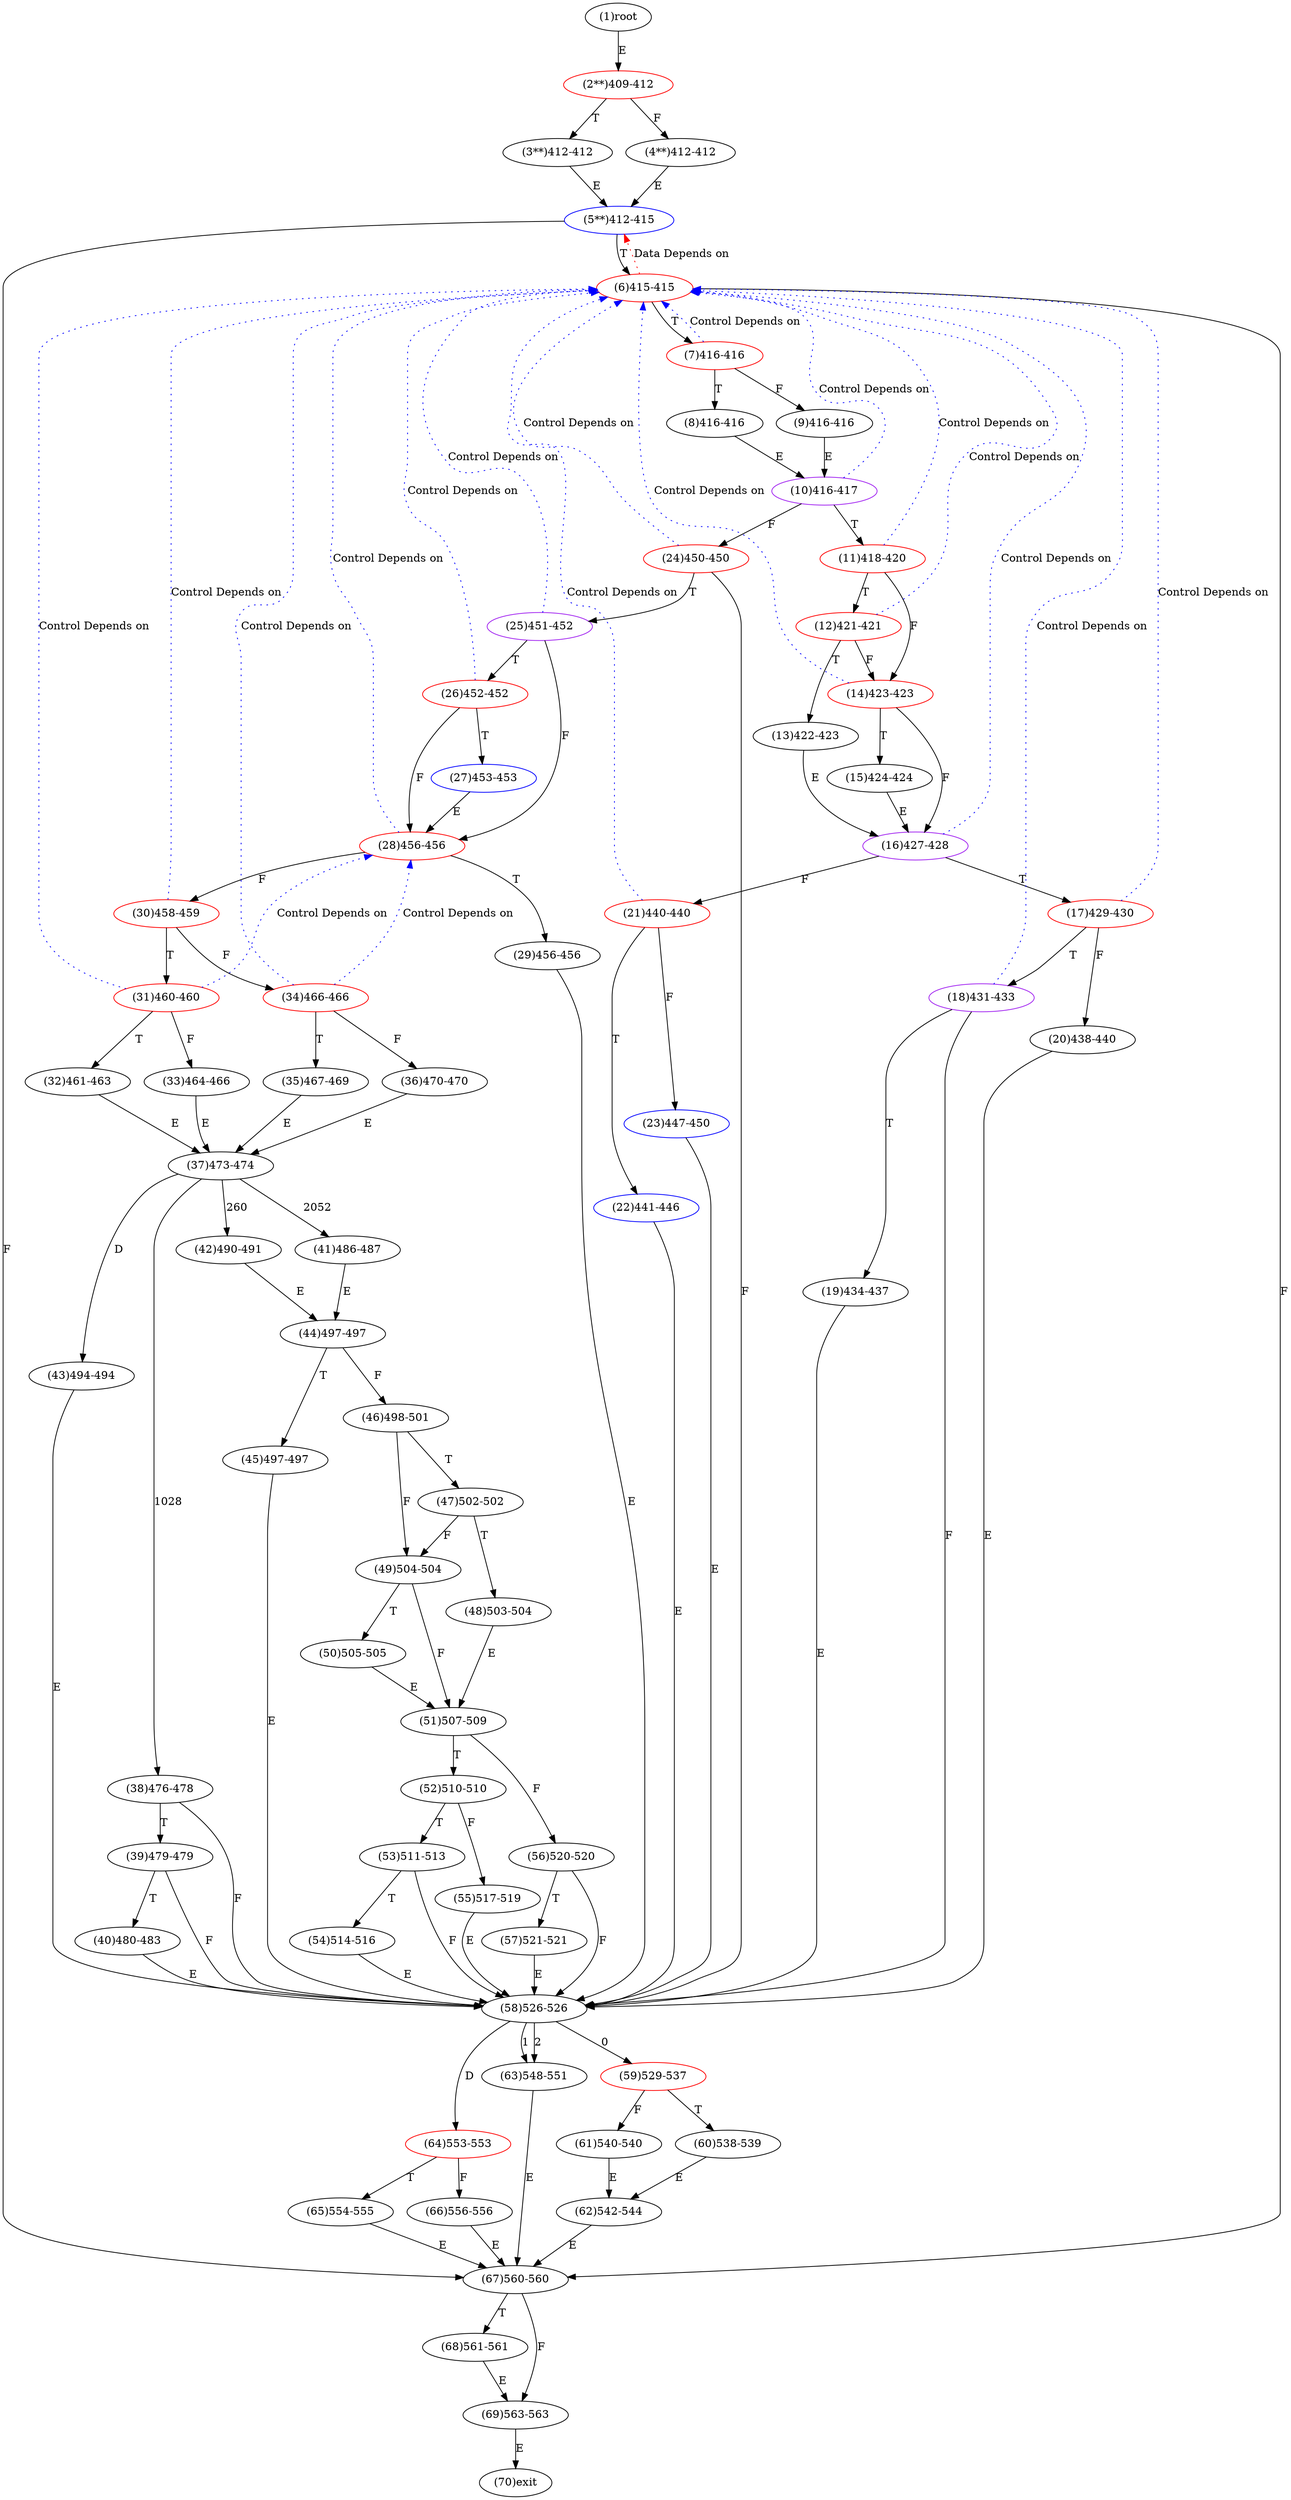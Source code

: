 digraph "" { 
1[ label="(1)root"];
2[ label="(2**)409-412",color=red];
3[ label="(3**)412-412"];
4[ label="(4**)412-412"];
5[ label="(5**)412-415",color=blue];
6[ label="(6)415-415",color=red];
7[ label="(7)416-416",color=red];
8[ label="(8)416-416"];
9[ label="(9)416-416"];
10[ label="(10)416-417",color=purple];
11[ label="(11)418-420",color=red];
12[ label="(12)421-421",color=red];
13[ label="(13)422-423"];
14[ label="(14)423-423",color=red];
15[ label="(15)424-424"];
17[ label="(17)429-430",color=red];
16[ label="(16)427-428",color=purple];
19[ label="(19)434-437"];
18[ label="(18)431-433",color=purple];
21[ label="(21)440-440",color=red];
20[ label="(20)438-440"];
23[ label="(23)447-450",color=blue];
22[ label="(22)441-446",color=blue];
25[ label="(25)451-452",color=purple];
24[ label="(24)450-450",color=red];
27[ label="(27)453-453",color=blue];
26[ label="(26)452-452",color=red];
29[ label="(29)456-456"];
28[ label="(28)456-456",color=red];
31[ label="(31)460-460",color=red];
30[ label="(30)458-459",color=red];
34[ label="(34)466-466",color=red];
35[ label="(35)467-469"];
32[ label="(32)461-463"];
33[ label="(33)464-466"];
38[ label="(38)476-478"];
39[ label="(39)479-479"];
36[ label="(36)470-470"];
37[ label="(37)473-474"];
42[ label="(42)490-491"];
43[ label="(43)494-494"];
40[ label="(40)480-483"];
41[ label="(41)486-487"];
46[ label="(46)498-501"];
47[ label="(47)502-502"];
44[ label="(44)497-497"];
45[ label="(45)497-497"];
51[ label="(51)507-509"];
50[ label="(50)505-505"];
49[ label="(49)504-504"];
48[ label="(48)503-504"];
55[ label="(55)517-519"];
54[ label="(54)514-516"];
53[ label="(53)511-513"];
52[ label="(52)510-510"];
59[ label="(59)529-537",color=red];
58[ label="(58)526-526"];
57[ label="(57)521-521"];
56[ label="(56)520-520"];
63[ label="(63)548-551"];
62[ label="(62)542-544"];
61[ label="(61)540-540"];
60[ label="(60)538-539"];
68[ label="(68)561-561"];
69[ label="(69)563-563"];
70[ label="(70)exit"];
64[ label="(64)553-553",color=red];
65[ label="(65)554-555"];
66[ label="(66)556-556"];
67[ label="(67)560-560"];
1->2[ label="E"];
2->4[ label="F"];
2->3[ label="T"];
3->5[ label="E"];
4->5[ label="E"];
5->67[ label="F"];
5->6[ label="T"];
6->67[ label="F"];
6->7[ label="T"];
7->9[ label="F"];
7->8[ label="T"];
8->10[ label="E"];
9->10[ label="E"];
10->24[ label="F"];
10->11[ label="T"];
11->14[ label="F"];
11->12[ label="T"];
12->14[ label="F"];
12->13[ label="T"];
13->16[ label="E"];
14->16[ label="F"];
14->15[ label="T"];
15->16[ label="E"];
16->21[ label="F"];
16->17[ label="T"];
17->20[ label="F"];
17->18[ label="T"];
18->58[ label="F"];
18->19[ label="T"];
19->58[ label="E"];
20->58[ label="E"];
21->23[ label="F"];
21->22[ label="T"];
22->58[ label="E"];
23->58[ label="E"];
24->58[ label="F"];
24->25[ label="T"];
25->28[ label="F"];
25->26[ label="T"];
26->28[ label="F"];
26->27[ label="T"];
27->28[ label="E"];
28->30[ label="F"];
28->29[ label="T"];
29->58[ label="E"];
30->34[ label="F"];
30->31[ label="T"];
31->33[ label="F"];
31->32[ label="T"];
32->37[ label="E"];
33->37[ label="E"];
34->36[ label="F"];
34->35[ label="T"];
35->37[ label="E"];
36->37[ label="E"];
37->42[ label="260"];
37->38[ label="1028"];
37->41[ label="2052"];
37->43[ label="D"];
38->58[ label="F"];
38->39[ label="T"];
39->58[ label="F"];
39->40[ label="T"];
40->58[ label="E"];
41->44[ label="E"];
42->44[ label="E"];
43->58[ label="E"];
44->46[ label="F"];
44->45[ label="T"];
45->58[ label="E"];
46->49[ label="F"];
46->47[ label="T"];
47->49[ label="F"];
47->48[ label="T"];
48->51[ label="E"];
49->51[ label="F"];
49->50[ label="T"];
50->51[ label="E"];
51->56[ label="F"];
51->52[ label="T"];
52->55[ label="F"];
52->53[ label="T"];
53->58[ label="F"];
53->54[ label="T"];
54->58[ label="E"];
55->58[ label="E"];
56->58[ label="F"];
56->57[ label="T"];
57->58[ label="E"];
58->59[ label="0"];
58->63[ label="1"];
58->63[ label="2"];
58->64[ label="D"];
59->61[ label="F"];
59->60[ label="T"];
60->62[ label="E"];
61->62[ label="E"];
62->67[ label="E"];
63->67[ label="E"];
64->66[ label="F"];
64->65[ label="T"];
65->67[ label="E"];
66->67[ label="E"];
67->69[ label="F"];
67->68[ label="T"];
68->69[ label="E"];
69->70[ label="E"];
6->5[ color="red" label="Data Depends on" style = dotted ];
7->6[ color="blue" label="Control Depends on" style = dotted ];
10->6[ color="blue" label="Control Depends on" style = dotted ];
11->6[ color="blue" label="Control Depends on" style = dotted ];
12->6[ color="blue" label="Control Depends on" style = dotted ];
14->6[ color="blue" label="Control Depends on" style = dotted ];
17->6[ color="blue" label="Control Depends on" style = dotted ];
16->6[ color="blue" label="Control Depends on" style = dotted ];
18->6[ color="blue" label="Control Depends on" style = dotted ];
21->6[ color="blue" label="Control Depends on" style = dotted ];
25->6[ color="blue" label="Control Depends on" style = dotted ];
24->6[ color="blue" label="Control Depends on" style = dotted ];
26->6[ color="blue" label="Control Depends on" style = dotted ];
28->6[ color="blue" label="Control Depends on" style = dotted ];
31->28[ color="blue" label="Control Depends on" style = dotted ];
31->6[ color="blue" label="Control Depends on" style = dotted ];
30->6[ color="blue" label="Control Depends on" style = dotted ];
34->6[ color="blue" label="Control Depends on" style = dotted ];
34->28[ color="blue" label="Control Depends on" style = dotted ];
}